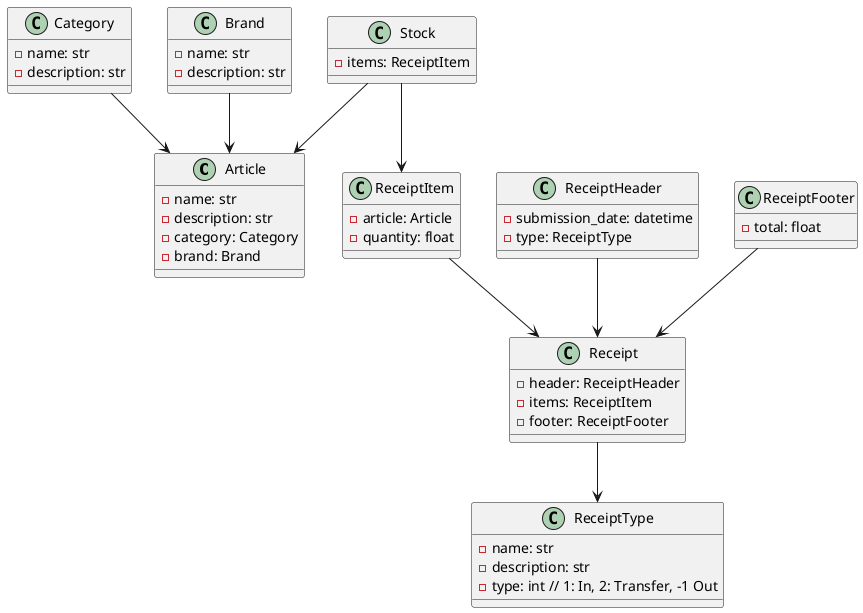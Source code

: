 @startuml ClassDiagram

class Article {
    - name: str
    - description: str 
    - category: Category
    - brand: Brand
}

class Category {
    - name: str
    - description: str
}

class Brand {
    - name: str
    - description: str
}

class Stock {
    - items: ReceiptItem
}

class ReceiptType {
    - name: str
    - description: str
    - type: int // 1: In, 2: Transfer, -1 Out
}

class ReceiptHeader {
    - submission_date: datetime
    - type: ReceiptType
}

class ReceiptItem {
    - article: Article
    - quantity: float
}

class ReceiptFooter {
    - total: float
}

class Receipt {
    - header: ReceiptHeader
    - items: ReceiptItem
    - footer: ReceiptFooter
}

Stock --> Article
Brand --> Article
Category --> Article

Stock --> ReceiptItem

ReceiptHeader --> Receipt
ReceiptItem --> Receipt
ReceiptFooter --> Receipt

Receipt --> ReceiptType

@enduml
